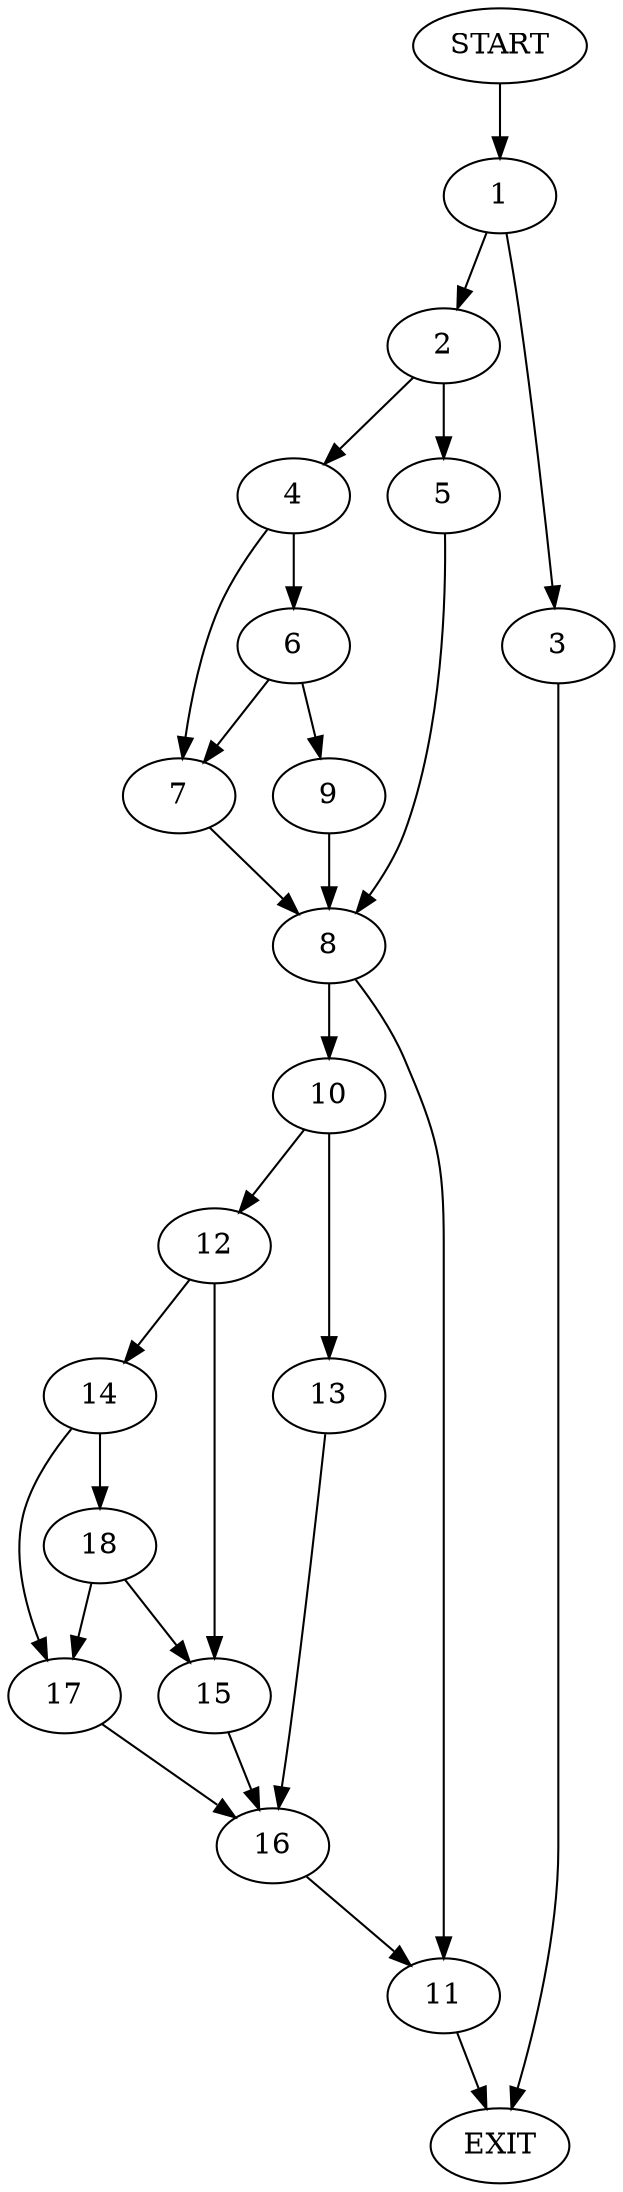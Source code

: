 digraph {
0 [label="START"]
19 [label="EXIT"]
0 -> 1
1 -> 2
1 -> 3
3 -> 19
2 -> 4
2 -> 5
4 -> 6
4 -> 7
5 -> 8
7 -> 8
6 -> 9
6 -> 7
9 -> 8
8 -> 10
8 -> 11
11 -> 19
10 -> 12
10 -> 13
12 -> 14
12 -> 15
13 -> 16
15 -> 16
14 -> 17
14 -> 18
18 -> 15
18 -> 17
17 -> 16
16 -> 11
}
